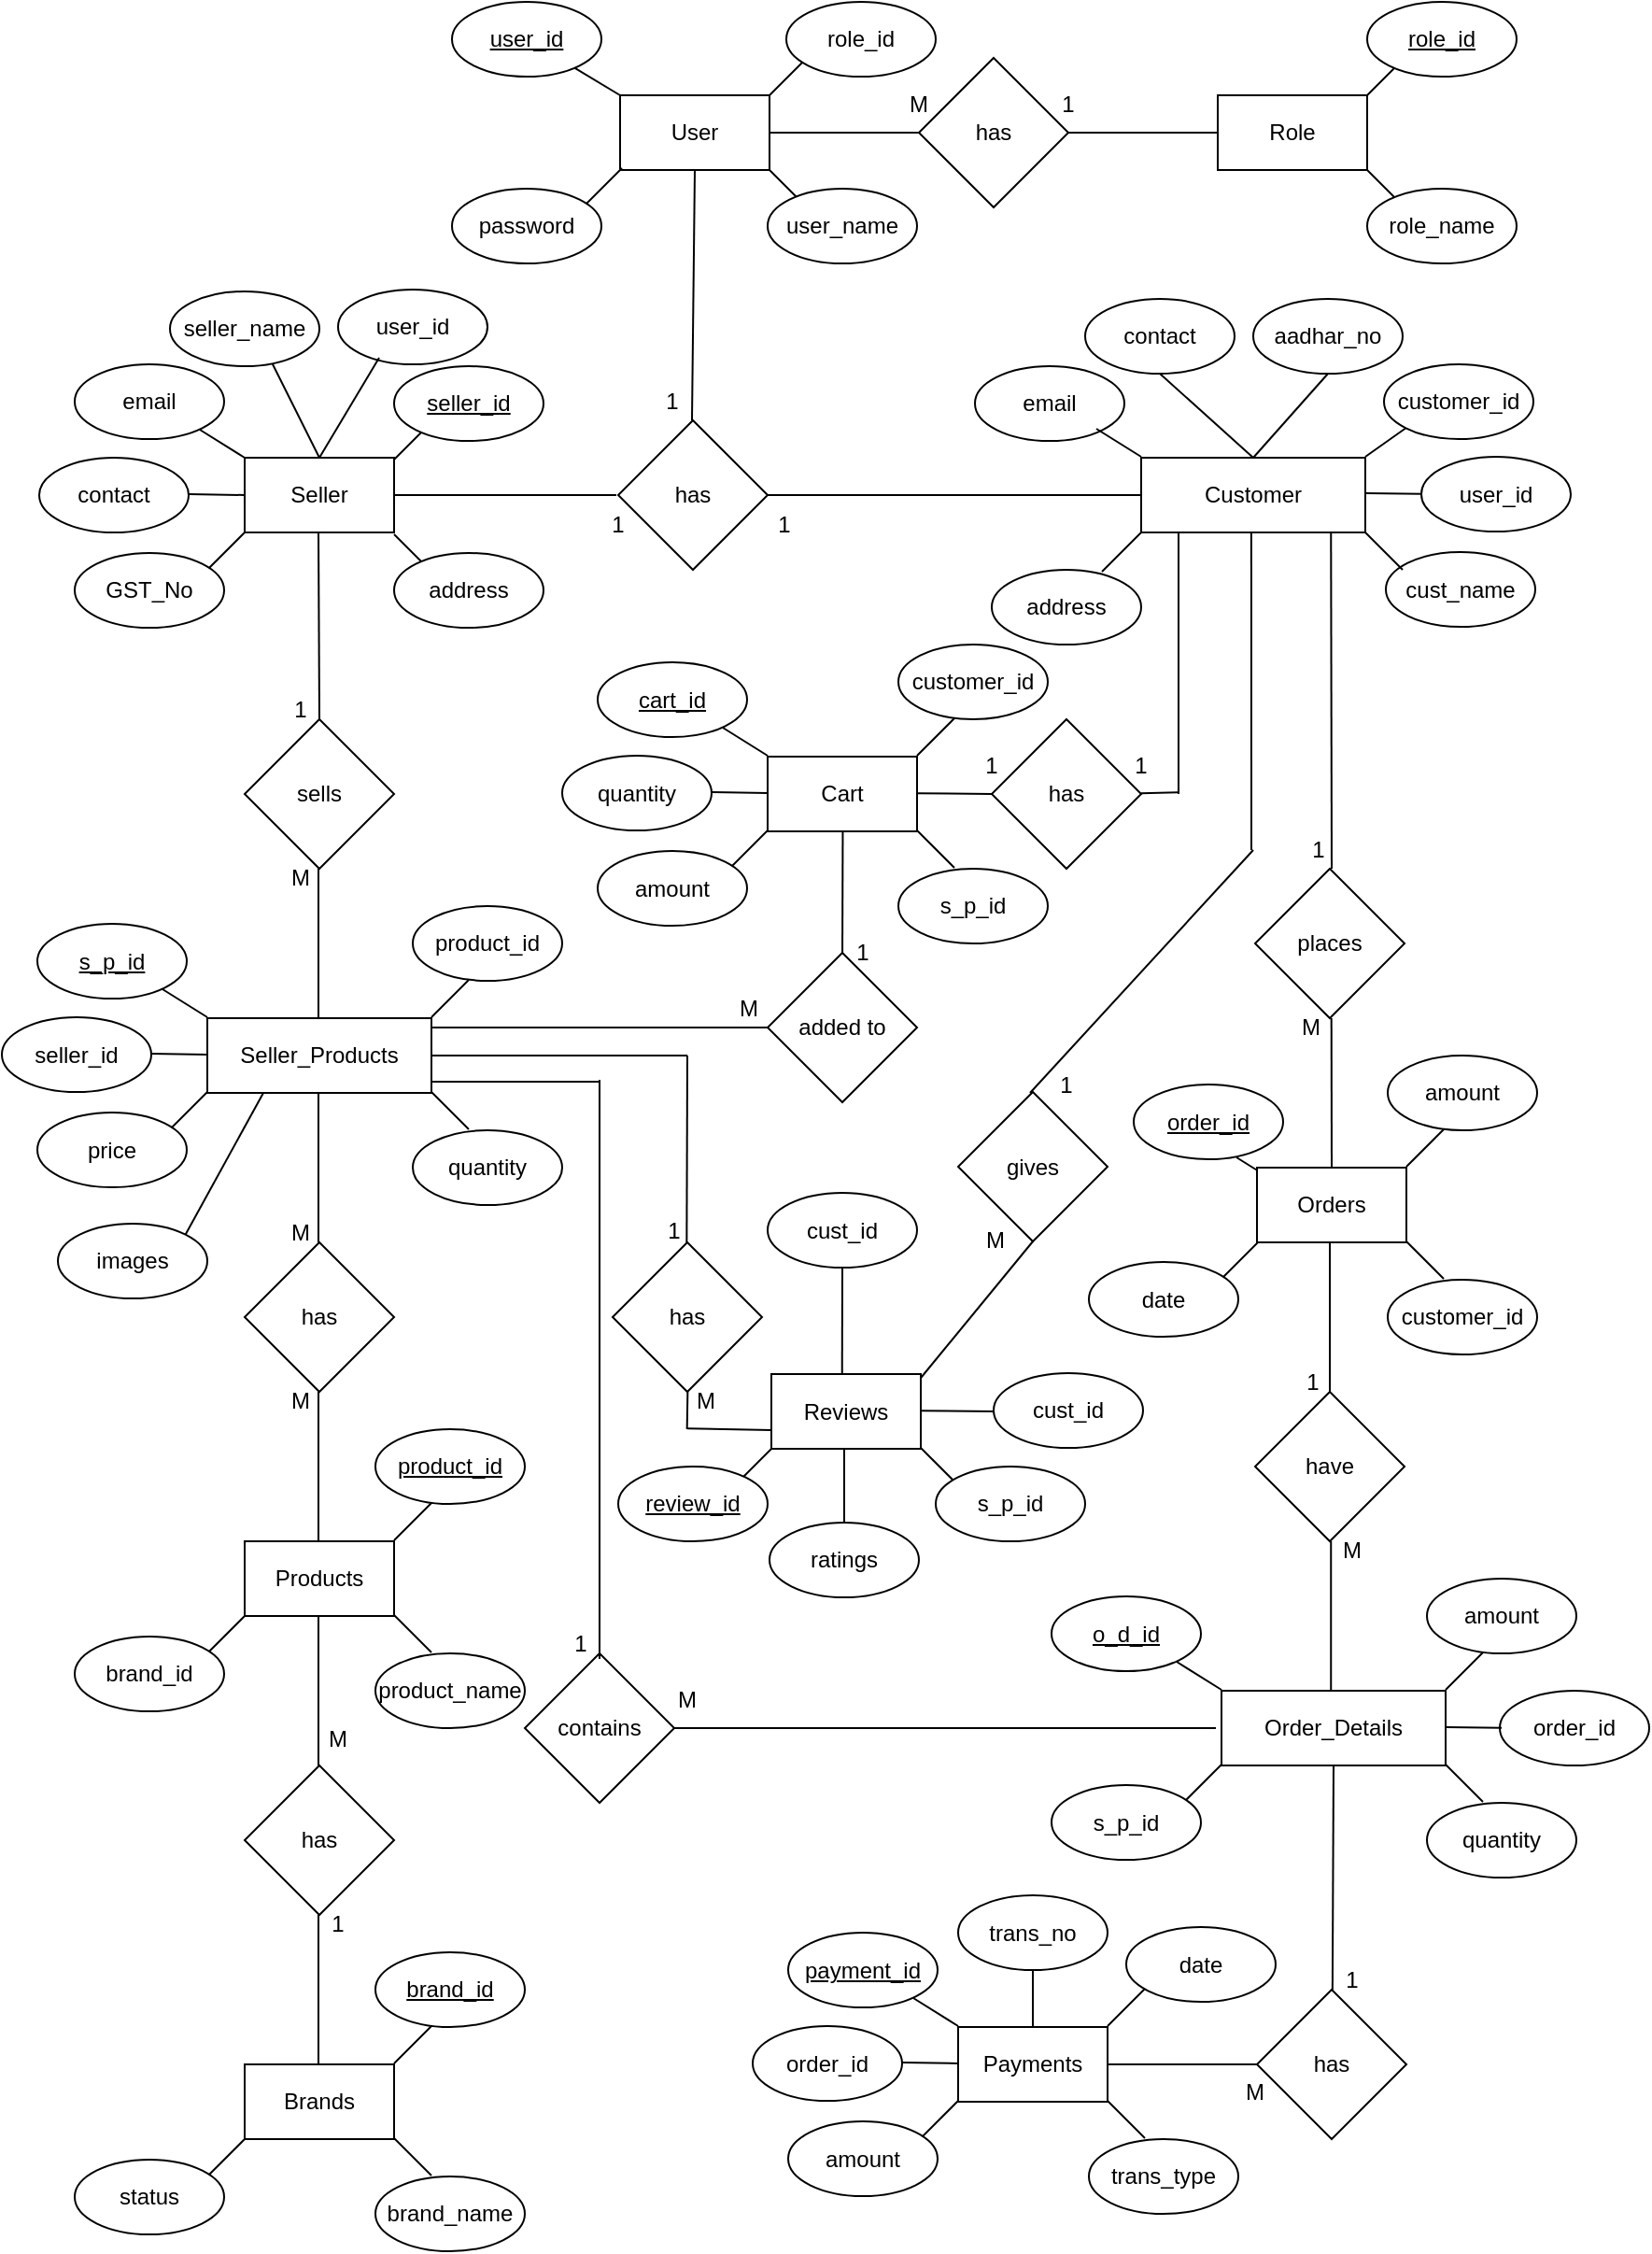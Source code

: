 <mxfile version="24.7.6">
  <diagram name="Page-1" id="sitS0PIs-JHC8Jph2uaw">
    <mxGraphModel dx="1290" dy="562" grid="1" gridSize="10" guides="1" tooltips="1" connect="1" arrows="1" fold="1" page="1" pageScale="1" pageWidth="850" pageHeight="1100" math="0" shadow="0">
      <root>
        <mxCell id="0" />
        <mxCell id="1" parent="0" />
        <mxCell id="MIT_9DGZ9qf9LDH5lUFD-1" value="User" style="rounded=0;whiteSpace=wrap;html=1;" parent="1" vertex="1">
          <mxGeometry x="361" y="226" width="80" height="40" as="geometry" />
        </mxCell>
        <mxCell id="MIT_9DGZ9qf9LDH5lUFD-2" value="" style="endArrow=none;html=1;rounded=0;" parent="1" edge="1">
          <mxGeometry width="50" height="50" relative="1" as="geometry">
            <mxPoint x="441" y="246" as="sourcePoint" />
            <mxPoint x="521" y="246" as="targetPoint" />
          </mxGeometry>
        </mxCell>
        <mxCell id="MIT_9DGZ9qf9LDH5lUFD-3" value="has" style="rhombus;whiteSpace=wrap;html=1;" parent="1" vertex="1">
          <mxGeometry x="521" y="206" width="80" height="80" as="geometry" />
        </mxCell>
        <mxCell id="MIT_9DGZ9qf9LDH5lUFD-4" value="Role" style="rounded=0;whiteSpace=wrap;html=1;" parent="1" vertex="1">
          <mxGeometry x="681" y="226" width="80" height="40" as="geometry" />
        </mxCell>
        <mxCell id="MIT_9DGZ9qf9LDH5lUFD-8" value="" style="endArrow=none;html=1;rounded=0;entryX=0;entryY=0.5;entryDx=0;entryDy=0;" parent="1" target="MIT_9DGZ9qf9LDH5lUFD-4" edge="1">
          <mxGeometry width="50" height="50" relative="1" as="geometry">
            <mxPoint x="601" y="246" as="sourcePoint" />
            <mxPoint x="651" y="196" as="targetPoint" />
          </mxGeometry>
        </mxCell>
        <mxCell id="MIT_9DGZ9qf9LDH5lUFD-10" value="has" style="rhombus;whiteSpace=wrap;html=1;" parent="1" vertex="1">
          <mxGeometry x="360" y="400" width="80" height="80" as="geometry" />
        </mxCell>
        <mxCell id="MIT_9DGZ9qf9LDH5lUFD-12" value="" style="endArrow=none;html=1;rounded=0;entryX=0.5;entryY=1;entryDx=0;entryDy=0;" parent="1" edge="1">
          <mxGeometry width="50" height="50" relative="1" as="geometry">
            <mxPoint x="640" y="440" as="sourcePoint" />
            <mxPoint x="440" y="440" as="targetPoint" />
          </mxGeometry>
        </mxCell>
        <mxCell id="MIT_9DGZ9qf9LDH5lUFD-13" value="" style="endArrow=none;html=1;rounded=0;entryX=0.5;entryY=1;entryDx=0;entryDy=0;" parent="1" edge="1">
          <mxGeometry width="50" height="50" relative="1" as="geometry">
            <mxPoint x="240" y="440" as="sourcePoint" />
            <mxPoint x="359" y="440" as="targetPoint" />
          </mxGeometry>
        </mxCell>
        <mxCell id="MIT_9DGZ9qf9LDH5lUFD-15" value="Customer" style="rounded=0;whiteSpace=wrap;html=1;" parent="1" vertex="1">
          <mxGeometry x="640" y="420" width="120" height="40" as="geometry" />
        </mxCell>
        <mxCell id="MIT_9DGZ9qf9LDH5lUFD-16" value="sells" style="rhombus;whiteSpace=wrap;html=1;" parent="1" vertex="1">
          <mxGeometry x="160" y="560" width="80" height="80" as="geometry" />
        </mxCell>
        <mxCell id="MIT_9DGZ9qf9LDH5lUFD-17" value="Seller" style="rounded=0;whiteSpace=wrap;html=1;" parent="1" vertex="1">
          <mxGeometry x="160" y="420" width="80" height="40" as="geometry" />
        </mxCell>
        <mxCell id="MIT_9DGZ9qf9LDH5lUFD-18" value="Products" style="rounded=0;whiteSpace=wrap;html=1;" parent="1" vertex="1">
          <mxGeometry x="160" y="1000" width="80" height="40" as="geometry" />
        </mxCell>
        <mxCell id="MIT_9DGZ9qf9LDH5lUFD-19" value="has" style="rhombus;whiteSpace=wrap;html=1;" parent="1" vertex="1">
          <mxGeometry x="160" y="840" width="80" height="80" as="geometry" />
        </mxCell>
        <mxCell id="MIT_9DGZ9qf9LDH5lUFD-20" value="Brands" style="rounded=0;whiteSpace=wrap;html=1;" parent="1" vertex="1">
          <mxGeometry x="160" y="1280" width="80" height="40" as="geometry" />
        </mxCell>
        <mxCell id="MIT_9DGZ9qf9LDH5lUFD-21" value="has" style="rhombus;whiteSpace=wrap;html=1;" parent="1" vertex="1">
          <mxGeometry x="160" y="1120" width="80" height="80" as="geometry" />
        </mxCell>
        <mxCell id="MIT_9DGZ9qf9LDH5lUFD-22" value="" style="endArrow=none;html=1;rounded=0;entryX=0.5;entryY=1;entryDx=0;entryDy=0;exitX=0.5;exitY=0;exitDx=0;exitDy=0;" parent="1" source="MIT_9DGZ9qf9LDH5lUFD-16" edge="1">
          <mxGeometry width="50" height="50" relative="1" as="geometry">
            <mxPoint x="199.5" y="540" as="sourcePoint" />
            <mxPoint x="199.5" y="460" as="targetPoint" />
          </mxGeometry>
        </mxCell>
        <mxCell id="MIT_9DGZ9qf9LDH5lUFD-23" value="" style="endArrow=none;html=1;rounded=0;entryX=0.5;entryY=1;entryDx=0;entryDy=0;" parent="1" edge="1">
          <mxGeometry width="50" height="50" relative="1" as="geometry">
            <mxPoint x="199.5" y="720" as="sourcePoint" />
            <mxPoint x="199.5" y="640" as="targetPoint" />
          </mxGeometry>
        </mxCell>
        <mxCell id="MIT_9DGZ9qf9LDH5lUFD-24" value="" style="endArrow=none;html=1;rounded=0;entryX=0.5;entryY=1;entryDx=0;entryDy=0;" parent="1" edge="1">
          <mxGeometry width="50" height="50" relative="1" as="geometry">
            <mxPoint x="199.5" y="840" as="sourcePoint" />
            <mxPoint x="199.5" y="760" as="targetPoint" />
          </mxGeometry>
        </mxCell>
        <mxCell id="MIT_9DGZ9qf9LDH5lUFD-25" value="" style="endArrow=none;html=1;rounded=0;entryX=0.5;entryY=1;entryDx=0;entryDy=0;" parent="1" edge="1">
          <mxGeometry width="50" height="50" relative="1" as="geometry">
            <mxPoint x="199.5" y="1000" as="sourcePoint" />
            <mxPoint x="199.5" y="920" as="targetPoint" />
          </mxGeometry>
        </mxCell>
        <mxCell id="MIT_9DGZ9qf9LDH5lUFD-26" value="" style="endArrow=none;html=1;rounded=0;entryX=0.5;entryY=1;entryDx=0;entryDy=0;" parent="1" edge="1">
          <mxGeometry width="50" height="50" relative="1" as="geometry">
            <mxPoint x="199.5" y="1120" as="sourcePoint" />
            <mxPoint x="199.5" y="1040" as="targetPoint" />
          </mxGeometry>
        </mxCell>
        <mxCell id="MIT_9DGZ9qf9LDH5lUFD-27" value="" style="endArrow=none;html=1;rounded=0;entryX=0.5;entryY=1;entryDx=0;entryDy=0;" parent="1" edge="1">
          <mxGeometry width="50" height="50" relative="1" as="geometry">
            <mxPoint x="199.5" y="1280" as="sourcePoint" />
            <mxPoint x="199.5" y="1200" as="targetPoint" />
          </mxGeometry>
        </mxCell>
        <mxCell id="MIT_9DGZ9qf9LDH5lUFD-28" value="Cart" style="rounded=0;whiteSpace=wrap;html=1;" parent="1" vertex="1">
          <mxGeometry x="440" y="580" width="80" height="40" as="geometry" />
        </mxCell>
        <mxCell id="MIT_9DGZ9qf9LDH5lUFD-30" value="has" style="rhombus;whiteSpace=wrap;html=1;" parent="1" vertex="1">
          <mxGeometry x="560" y="560" width="80" height="80" as="geometry" />
        </mxCell>
        <mxCell id="MIT_9DGZ9qf9LDH5lUFD-31" value="places" style="rhombus;whiteSpace=wrap;html=1;" parent="1" vertex="1">
          <mxGeometry x="701" y="640" width="80" height="80" as="geometry" />
        </mxCell>
        <mxCell id="MIT_9DGZ9qf9LDH5lUFD-33" value="" style="endArrow=none;html=1;rounded=0;entryX=0.5;entryY=1;entryDx=0;entryDy=0;exitX=0.5;exitY=0;exitDx=0;exitDy=0;" parent="1" edge="1">
          <mxGeometry width="50" height="50" relative="1" as="geometry">
            <mxPoint x="480" y="690" as="sourcePoint" />
            <mxPoint x="480.23" y="620" as="targetPoint" />
          </mxGeometry>
        </mxCell>
        <mxCell id="MIT_9DGZ9qf9LDH5lUFD-34" value="" style="endArrow=none;html=1;rounded=0;entryX=0.5;entryY=1;entryDx=0;entryDy=0;exitX=0.5;exitY=0;exitDx=0;exitDy=0;" parent="1" edge="1">
          <mxGeometry width="50" height="50" relative="1" as="geometry">
            <mxPoint x="742" y="640.0" as="sourcePoint" />
            <mxPoint x="741.62" y="460" as="targetPoint" />
          </mxGeometry>
        </mxCell>
        <mxCell id="MIT_9DGZ9qf9LDH5lUFD-35" value="" style="endArrow=none;html=1;rounded=0;entryX=0.829;entryY=0.986;entryDx=0;entryDy=0;entryPerimeter=0;" parent="1" target="QvnBUkxOpUvJaJenbT8M-123" edge="1">
          <mxGeometry width="50" height="50" relative="1" as="geometry">
            <mxPoint x="640" y="599.62" as="sourcePoint" />
            <mxPoint x="680" y="600" as="targetPoint" />
          </mxGeometry>
        </mxCell>
        <mxCell id="MIT_9DGZ9qf9LDH5lUFD-36" value="" style="endArrow=none;html=1;rounded=0;" parent="1" edge="1">
          <mxGeometry width="50" height="50" relative="1" as="geometry">
            <mxPoint x="520" y="599.62" as="sourcePoint" />
            <mxPoint x="560" y="600" as="targetPoint" />
          </mxGeometry>
        </mxCell>
        <mxCell id="MIT_9DGZ9qf9LDH5lUFD-37" value="" style="endArrow=none;html=1;rounded=0;entryX=0.5;entryY=1;entryDx=0;entryDy=0;" parent="1" edge="1">
          <mxGeometry width="50" height="50" relative="1" as="geometry">
            <mxPoint x="742" y="800" as="sourcePoint" />
            <mxPoint x="741.85" y="720" as="targetPoint" />
          </mxGeometry>
        </mxCell>
        <mxCell id="MIT_9DGZ9qf9LDH5lUFD-38" value="" style="endArrow=none;html=1;rounded=0;" parent="1" edge="1">
          <mxGeometry width="50" height="50" relative="1" as="geometry">
            <mxPoint x="741" y="920" as="sourcePoint" />
            <mxPoint x="741" y="840" as="targetPoint" />
          </mxGeometry>
        </mxCell>
        <mxCell id="MIT_9DGZ9qf9LDH5lUFD-39" value="Order_Details" style="rounded=0;whiteSpace=wrap;html=1;" parent="1" vertex="1">
          <mxGeometry x="683" y="1080" width="120" height="40" as="geometry" />
        </mxCell>
        <mxCell id="MIT_9DGZ9qf9LDH5lUFD-40" value="" style="endArrow=none;html=1;rounded=0;" parent="1" edge="1">
          <mxGeometry width="50" height="50" relative="1" as="geometry">
            <mxPoint x="741.62" y="1080" as="sourcePoint" />
            <mxPoint x="741.62" y="1000" as="targetPoint" />
          </mxGeometry>
        </mxCell>
        <mxCell id="MIT_9DGZ9qf9LDH5lUFD-41" value="have" style="rhombus;whiteSpace=wrap;html=1;" parent="1" vertex="1">
          <mxGeometry x="701" y="920" width="80" height="80" as="geometry" />
        </mxCell>
        <mxCell id="MIT_9DGZ9qf9LDH5lUFD-42" value="" style="endArrow=none;html=1;rounded=0;entryX=0.5;entryY=1;entryDx=0;entryDy=0;exitX=0;exitY=0.5;exitDx=0;exitDy=0;" parent="1" edge="1">
          <mxGeometry width="50" height="50" relative="1" as="geometry">
            <mxPoint x="440" y="725" as="sourcePoint" />
            <mxPoint x="260" y="725" as="targetPoint" />
          </mxGeometry>
        </mxCell>
        <mxCell id="MIT_9DGZ9qf9LDH5lUFD-43" value="added to" style="rhombus;whiteSpace=wrap;html=1;" parent="1" vertex="1">
          <mxGeometry x="440" y="685" width="80" height="80" as="geometry" />
        </mxCell>
        <mxCell id="MIT_9DGZ9qf9LDH5lUFD-44" value="" style="endArrow=none;html=1;rounded=0;entryX=0.5;entryY=1;entryDx=0;entryDy=0;" parent="1" edge="1">
          <mxGeometry width="50" height="50" relative="1" as="geometry">
            <mxPoint x="660" y="600" as="sourcePoint" />
            <mxPoint x="660" y="460" as="targetPoint" />
          </mxGeometry>
        </mxCell>
        <mxCell id="MIT_9DGZ9qf9LDH5lUFD-45" value="" style="endArrow=none;html=1;rounded=0;entryX=0.5;entryY=1;entryDx=0;entryDy=0;" parent="1" edge="1">
          <mxGeometry width="50" height="50" relative="1" as="geometry">
            <mxPoint x="350" y="754" as="sourcePoint" />
            <mxPoint x="260" y="754" as="targetPoint" />
          </mxGeometry>
        </mxCell>
        <mxCell id="MIT_9DGZ9qf9LDH5lUFD-46" value="contains" style="rhombus;whiteSpace=wrap;html=1;" parent="1" vertex="1">
          <mxGeometry x="310" y="1060" width="80" height="80" as="geometry" />
        </mxCell>
        <mxCell id="MIT_9DGZ9qf9LDH5lUFD-47" value="" style="endArrow=none;html=1;rounded=0;entryX=1;entryY=0.5;entryDx=0;entryDy=0;" parent="1" target="MIT_9DGZ9qf9LDH5lUFD-46" edge="1">
          <mxGeometry width="50" height="50" relative="1" as="geometry">
            <mxPoint x="680" y="1100" as="sourcePoint" />
            <mxPoint x="520" y="1099" as="targetPoint" />
          </mxGeometry>
        </mxCell>
        <mxCell id="MIT_9DGZ9qf9LDH5lUFD-48" value="" style="endArrow=none;html=1;rounded=0;exitX=0.5;exitY=0;exitDx=0;exitDy=0;" parent="1" edge="1">
          <mxGeometry width="50" height="50" relative="1" as="geometry">
            <mxPoint x="350" y="1063" as="sourcePoint" />
            <mxPoint x="350" y="753" as="targetPoint" />
          </mxGeometry>
        </mxCell>
        <mxCell id="MIT_9DGZ9qf9LDH5lUFD-52" value="has" style="rhombus;whiteSpace=wrap;html=1;" parent="1" vertex="1">
          <mxGeometry x="702" y="1240" width="80" height="80" as="geometry" />
        </mxCell>
        <mxCell id="MIT_9DGZ9qf9LDH5lUFD-53" value="Payments" style="rounded=0;whiteSpace=wrap;html=1;" parent="1" vertex="1">
          <mxGeometry x="542" y="1260" width="80" height="40" as="geometry" />
        </mxCell>
        <mxCell id="MIT_9DGZ9qf9LDH5lUFD-54" value="" style="endArrow=none;html=1;rounded=0;exitX=1;exitY=0.5;exitDx=0;exitDy=0;" parent="1" source="MIT_9DGZ9qf9LDH5lUFD-53" edge="1">
          <mxGeometry width="50" height="50" relative="1" as="geometry">
            <mxPoint x="662" y="1279.64" as="sourcePoint" />
            <mxPoint x="702" y="1280.02" as="targetPoint" />
          </mxGeometry>
        </mxCell>
        <mxCell id="MIT_9DGZ9qf9LDH5lUFD-56" value="" style="endArrow=none;html=1;rounded=0;" parent="1" edge="1">
          <mxGeometry width="50" height="50" relative="1" as="geometry">
            <mxPoint x="761" y="226" as="sourcePoint" />
            <mxPoint x="781" y="206" as="targetPoint" />
          </mxGeometry>
        </mxCell>
        <mxCell id="MIT_9DGZ9qf9LDH5lUFD-58" value="" style="endArrow=none;html=1;rounded=0;" parent="1" edge="1">
          <mxGeometry width="50" height="50" relative="1" as="geometry">
            <mxPoint x="341" y="286" as="sourcePoint" />
            <mxPoint x="362" y="265" as="targetPoint" />
          </mxGeometry>
        </mxCell>
        <mxCell id="MIT_9DGZ9qf9LDH5lUFD-59" value="" style="endArrow=none;html=1;rounded=0;" parent="1" source="QvnBUkxOpUvJaJenbT8M-1" edge="1">
          <mxGeometry width="50" height="50" relative="1" as="geometry">
            <mxPoint x="361" y="226" as="sourcePoint" />
            <mxPoint x="341" y="206" as="targetPoint" />
          </mxGeometry>
        </mxCell>
        <mxCell id="MIT_9DGZ9qf9LDH5lUFD-60" value="" style="endArrow=none;html=1;rounded=0;" parent="1" edge="1">
          <mxGeometry width="50" height="50" relative="1" as="geometry">
            <mxPoint x="240" y="421" as="sourcePoint" />
            <mxPoint x="260" y="401" as="targetPoint" />
          </mxGeometry>
        </mxCell>
        <mxCell id="MIT_9DGZ9qf9LDH5lUFD-61" value="" style="endArrow=none;html=1;rounded=0;" parent="1" edge="1">
          <mxGeometry width="50" height="50" relative="1" as="geometry">
            <mxPoint x="781" y="286" as="sourcePoint" />
            <mxPoint x="761" y="266" as="targetPoint" />
          </mxGeometry>
        </mxCell>
        <mxCell id="MIT_9DGZ9qf9LDH5lUFD-62" value="M" style="text;html=1;align=center;verticalAlign=middle;whiteSpace=wrap;rounded=0;" parent="1" vertex="1">
          <mxGeometry x="491" y="216" width="60" height="30" as="geometry" />
        </mxCell>
        <mxCell id="MIT_9DGZ9qf9LDH5lUFD-63" value="1" style="text;html=1;align=center;verticalAlign=middle;whiteSpace=wrap;rounded=0;" parent="1" vertex="1">
          <mxGeometry x="571" y="216" width="60" height="30" as="geometry" />
        </mxCell>
        <mxCell id="QvnBUkxOpUvJaJenbT8M-2" value="" style="endArrow=none;html=1;rounded=0;" parent="1" target="QvnBUkxOpUvJaJenbT8M-1" edge="1">
          <mxGeometry width="50" height="50" relative="1" as="geometry">
            <mxPoint x="361" y="226" as="sourcePoint" />
            <mxPoint x="341" y="206" as="targetPoint" />
          </mxGeometry>
        </mxCell>
        <mxCell id="QvnBUkxOpUvJaJenbT8M-1" value="&lt;u&gt;user_id&lt;/u&gt;" style="ellipse;whiteSpace=wrap;html=1;" parent="1" vertex="1">
          <mxGeometry x="271" y="176" width="80" height="40" as="geometry" />
        </mxCell>
        <mxCell id="QvnBUkxOpUvJaJenbT8M-3" value="&lt;u&gt;seller_id&lt;/u&gt;" style="ellipse;whiteSpace=wrap;html=1;" parent="1" vertex="1">
          <mxGeometry x="240" y="371" width="80" height="40" as="geometry" />
        </mxCell>
        <mxCell id="QvnBUkxOpUvJaJenbT8M-4" value="password" style="ellipse;whiteSpace=wrap;html=1;" parent="1" vertex="1">
          <mxGeometry x="271" y="276" width="80" height="40" as="geometry" />
        </mxCell>
        <mxCell id="QvnBUkxOpUvJaJenbT8M-5" value="&lt;u&gt;role_id&lt;/u&gt;" style="ellipse;whiteSpace=wrap;html=1;" parent="1" vertex="1">
          <mxGeometry x="761" y="176" width="80" height="40" as="geometry" />
        </mxCell>
        <mxCell id="QvnBUkxOpUvJaJenbT8M-6" value="role_name" style="ellipse;whiteSpace=wrap;html=1;" parent="1" vertex="1">
          <mxGeometry x="761" y="276" width="80" height="40" as="geometry" />
        </mxCell>
        <mxCell id="QvnBUkxOpUvJaJenbT8M-7" value="" style="endArrow=none;html=1;rounded=0;" parent="1" edge="1">
          <mxGeometry width="50" height="50" relative="1" as="geometry">
            <mxPoint x="260" y="481" as="sourcePoint" />
            <mxPoint x="240" y="461" as="targetPoint" />
          </mxGeometry>
        </mxCell>
        <mxCell id="QvnBUkxOpUvJaJenbT8M-9" value="address" style="ellipse;whiteSpace=wrap;html=1;" parent="1" vertex="1">
          <mxGeometry x="240" y="471" width="80" height="40" as="geometry" />
        </mxCell>
        <mxCell id="QvnBUkxOpUvJaJenbT8M-11" value="" style="endArrow=none;html=1;rounded=0;" parent="1" edge="1">
          <mxGeometry width="50" height="50" relative="1" as="geometry">
            <mxPoint x="139" y="481" as="sourcePoint" />
            <mxPoint x="160" y="460" as="targetPoint" />
          </mxGeometry>
        </mxCell>
        <mxCell id="QvnBUkxOpUvJaJenbT8M-12" value="GST_No" style="ellipse;whiteSpace=wrap;html=1;" parent="1" vertex="1">
          <mxGeometry x="69" y="471" width="80" height="40" as="geometry" />
        </mxCell>
        <mxCell id="QvnBUkxOpUvJaJenbT8M-13" value="contact" style="ellipse;whiteSpace=wrap;html=1;" parent="1" vertex="1">
          <mxGeometry x="50" y="420" width="80" height="40" as="geometry" />
        </mxCell>
        <mxCell id="QvnBUkxOpUvJaJenbT8M-14" value="email" style="ellipse;whiteSpace=wrap;html=1;" parent="1" vertex="1">
          <mxGeometry x="69" y="370" width="80" height="40" as="geometry" />
        </mxCell>
        <mxCell id="QvnBUkxOpUvJaJenbT8M-15" value="" style="endArrow=none;html=1;rounded=0;" parent="1" edge="1">
          <mxGeometry width="50" height="50" relative="1" as="geometry">
            <mxPoint x="160" y="420" as="sourcePoint" />
            <mxPoint x="136" y="405" as="targetPoint" />
          </mxGeometry>
        </mxCell>
        <mxCell id="QvnBUkxOpUvJaJenbT8M-16" value="" style="endArrow=none;html=1;rounded=0;entryX=0.5;entryY=1;entryDx=0;entryDy=0;" parent="1" target="MIT_9DGZ9qf9LDH5lUFD-1" edge="1">
          <mxGeometry width="50" height="50" relative="1" as="geometry">
            <mxPoint x="399.5" y="400" as="sourcePoint" />
            <mxPoint x="399.5" y="260" as="targetPoint" />
          </mxGeometry>
        </mxCell>
        <mxCell id="QvnBUkxOpUvJaJenbT8M-18" value="" style="endArrow=none;html=1;rounded=0;entryX=0.625;entryY=0.725;entryDx=0;entryDy=0;entryPerimeter=0;" parent="1" target="QvnBUkxOpUvJaJenbT8M-19" edge="1">
          <mxGeometry width="50" height="50" relative="1" as="geometry">
            <mxPoint x="200" y="420" as="sourcePoint" />
            <mxPoint x="200" y="390" as="targetPoint" />
          </mxGeometry>
        </mxCell>
        <mxCell id="QvnBUkxOpUvJaJenbT8M-19" value="seller_name" style="ellipse;whiteSpace=wrap;html=1;" parent="1" vertex="1">
          <mxGeometry x="120" y="331" width="80" height="40" as="geometry" />
        </mxCell>
        <mxCell id="QvnBUkxOpUvJaJenbT8M-20" value="" style="endArrow=none;html=1;rounded=0;" parent="1" edge="1">
          <mxGeometry width="50" height="50" relative="1" as="geometry">
            <mxPoint x="130" y="439.52" as="sourcePoint" />
            <mxPoint x="160" y="440" as="targetPoint" />
          </mxGeometry>
        </mxCell>
        <mxCell id="QvnBUkxOpUvJaJenbT8M-22" value="" style="endArrow=none;html=1;rounded=0;" parent="1" edge="1">
          <mxGeometry width="50" height="50" relative="1" as="geometry">
            <mxPoint x="441" y="226" as="sourcePoint" />
            <mxPoint x="461" y="206" as="targetPoint" />
          </mxGeometry>
        </mxCell>
        <mxCell id="QvnBUkxOpUvJaJenbT8M-23" value="role_id" style="ellipse;whiteSpace=wrap;html=1;" parent="1" vertex="1">
          <mxGeometry x="450" y="176" width="80" height="40" as="geometry" />
        </mxCell>
        <mxCell id="QvnBUkxOpUvJaJenbT8M-24" value="" style="endArrow=none;html=1;rounded=0;" parent="1" edge="1">
          <mxGeometry width="50" height="50" relative="1" as="geometry">
            <mxPoint x="461" y="286" as="sourcePoint" />
            <mxPoint x="441" y="266" as="targetPoint" />
          </mxGeometry>
        </mxCell>
        <mxCell id="QvnBUkxOpUvJaJenbT8M-25" value="user_name" style="ellipse;whiteSpace=wrap;html=1;" parent="1" vertex="1">
          <mxGeometry x="440" y="276" width="80" height="40" as="geometry" />
        </mxCell>
        <mxCell id="QvnBUkxOpUvJaJenbT8M-26" value="user_id" style="ellipse;whiteSpace=wrap;html=1;" parent="1" vertex="1">
          <mxGeometry x="210" y="330" width="80" height="40" as="geometry" />
        </mxCell>
        <mxCell id="QvnBUkxOpUvJaJenbT8M-27" value="" style="endArrow=none;html=1;rounded=0;entryX=0.275;entryY=0.912;entryDx=0;entryDy=0;exitX=0.5;exitY=0;exitDx=0;exitDy=0;entryPerimeter=0;" parent="1" source="MIT_9DGZ9qf9LDH5lUFD-17" target="QvnBUkxOpUvJaJenbT8M-26" edge="1">
          <mxGeometry width="50" height="50" relative="1" as="geometry">
            <mxPoint x="220" y="410" as="sourcePoint" />
            <mxPoint x="180" y="361" as="targetPoint" />
          </mxGeometry>
        </mxCell>
        <mxCell id="QvnBUkxOpUvJaJenbT8M-29" value="" style="endArrow=none;html=1;rounded=0;" parent="1" edge="1">
          <mxGeometry width="50" height="50" relative="1" as="geometry">
            <mxPoint x="119" y="780.5" as="sourcePoint" />
            <mxPoint x="140" y="759.5" as="targetPoint" />
          </mxGeometry>
        </mxCell>
        <mxCell id="QvnBUkxOpUvJaJenbT8M-30" value="price" style="ellipse;whiteSpace=wrap;html=1;" parent="1" vertex="1">
          <mxGeometry x="49" y="770.5" width="80" height="40" as="geometry" />
        </mxCell>
        <mxCell id="QvnBUkxOpUvJaJenbT8M-31" value="seller_id" style="ellipse;whiteSpace=wrap;html=1;" parent="1" vertex="1">
          <mxGeometry x="30" y="719.5" width="80" height="40" as="geometry" />
        </mxCell>
        <mxCell id="QvnBUkxOpUvJaJenbT8M-32" value="&lt;u&gt;s_p_id&lt;/u&gt;" style="ellipse;whiteSpace=wrap;html=1;" parent="1" vertex="1">
          <mxGeometry x="49" y="669.5" width="80" height="40" as="geometry" />
        </mxCell>
        <mxCell id="QvnBUkxOpUvJaJenbT8M-33" value="" style="endArrow=none;html=1;rounded=0;" parent="1" edge="1">
          <mxGeometry width="50" height="50" relative="1" as="geometry">
            <mxPoint x="140" y="719.5" as="sourcePoint" />
            <mxPoint x="116" y="704.5" as="targetPoint" />
          </mxGeometry>
        </mxCell>
        <mxCell id="QvnBUkxOpUvJaJenbT8M-34" value="" style="endArrow=none;html=1;rounded=0;" parent="1" edge="1">
          <mxGeometry width="50" height="50" relative="1" as="geometry">
            <mxPoint x="110" y="739.02" as="sourcePoint" />
            <mxPoint x="140" y="739.5" as="targetPoint" />
          </mxGeometry>
        </mxCell>
        <mxCell id="QvnBUkxOpUvJaJenbT8M-35" value="quantity" style="ellipse;whiteSpace=wrap;html=1;" parent="1" vertex="1">
          <mxGeometry x="250" y="780" width="80" height="40" as="geometry" />
        </mxCell>
        <mxCell id="QvnBUkxOpUvJaJenbT8M-36" value="product_id" style="ellipse;whiteSpace=wrap;html=1;" parent="1" vertex="1">
          <mxGeometry x="250" y="660" width="80" height="40" as="geometry" />
        </mxCell>
        <mxCell id="QvnBUkxOpUvJaJenbT8M-39" value="" style="endArrow=none;html=1;rounded=0;" parent="1" edge="1">
          <mxGeometry width="50" height="50" relative="1" as="geometry">
            <mxPoint x="280" y="779.5" as="sourcePoint" />
            <mxPoint x="260" y="759.5" as="targetPoint" />
          </mxGeometry>
        </mxCell>
        <mxCell id="QvnBUkxOpUvJaJenbT8M-40" value="" style="endArrow=none;html=1;rounded=0;" parent="1" edge="1">
          <mxGeometry width="50" height="50" relative="1" as="geometry">
            <mxPoint x="260" y="719.5" as="sourcePoint" />
            <mxPoint x="280" y="699.5" as="targetPoint" />
          </mxGeometry>
        </mxCell>
        <mxCell id="QvnBUkxOpUvJaJenbT8M-41" value="product_name" style="ellipse;whiteSpace=wrap;html=1;" parent="1" vertex="1">
          <mxGeometry x="230" y="1060" width="80" height="40" as="geometry" />
        </mxCell>
        <mxCell id="QvnBUkxOpUvJaJenbT8M-42" value="&lt;u&gt;product_id&lt;/u&gt;" style="ellipse;whiteSpace=wrap;html=1;" parent="1" vertex="1">
          <mxGeometry x="230" y="940" width="80" height="40" as="geometry" />
        </mxCell>
        <mxCell id="QvnBUkxOpUvJaJenbT8M-43" value="" style="endArrow=none;html=1;rounded=0;" parent="1" edge="1">
          <mxGeometry width="50" height="50" relative="1" as="geometry">
            <mxPoint x="260" y="1059.5" as="sourcePoint" />
            <mxPoint x="240" y="1039.5" as="targetPoint" />
          </mxGeometry>
        </mxCell>
        <mxCell id="QvnBUkxOpUvJaJenbT8M-44" value="" style="endArrow=none;html=1;rounded=0;" parent="1" edge="1">
          <mxGeometry width="50" height="50" relative="1" as="geometry">
            <mxPoint x="240" y="999.5" as="sourcePoint" />
            <mxPoint x="260" y="979.5" as="targetPoint" />
          </mxGeometry>
        </mxCell>
        <mxCell id="QvnBUkxOpUvJaJenbT8M-46" value="" style="endArrow=none;html=1;rounded=0;" parent="1" edge="1">
          <mxGeometry width="50" height="50" relative="1" as="geometry">
            <mxPoint x="139" y="1061" as="sourcePoint" />
            <mxPoint x="160" y="1040" as="targetPoint" />
          </mxGeometry>
        </mxCell>
        <mxCell id="QvnBUkxOpUvJaJenbT8M-47" value="brand_id" style="ellipse;whiteSpace=wrap;html=1;" parent="1" vertex="1">
          <mxGeometry x="69" y="1051" width="80" height="40" as="geometry" />
        </mxCell>
        <mxCell id="QvnBUkxOpUvJaJenbT8M-48" value="brand_name" style="ellipse;whiteSpace=wrap;html=1;" parent="1" vertex="1">
          <mxGeometry x="230" y="1340" width="80" height="40" as="geometry" />
        </mxCell>
        <mxCell id="QvnBUkxOpUvJaJenbT8M-49" value="&lt;u&gt;brand_id&lt;/u&gt;" style="ellipse;whiteSpace=wrap;html=1;" parent="1" vertex="1">
          <mxGeometry x="230" y="1220" width="80" height="40" as="geometry" />
        </mxCell>
        <mxCell id="QvnBUkxOpUvJaJenbT8M-50" value="" style="endArrow=none;html=1;rounded=0;" parent="1" edge="1">
          <mxGeometry width="50" height="50" relative="1" as="geometry">
            <mxPoint x="260" y="1339.5" as="sourcePoint" />
            <mxPoint x="240" y="1319.5" as="targetPoint" />
          </mxGeometry>
        </mxCell>
        <mxCell id="QvnBUkxOpUvJaJenbT8M-51" value="" style="endArrow=none;html=1;rounded=0;" parent="1" edge="1">
          <mxGeometry width="50" height="50" relative="1" as="geometry">
            <mxPoint x="240" y="1279.5" as="sourcePoint" />
            <mxPoint x="260" y="1259.5" as="targetPoint" />
          </mxGeometry>
        </mxCell>
        <mxCell id="QvnBUkxOpUvJaJenbT8M-59" value="cust_name" style="ellipse;whiteSpace=wrap;html=1;" parent="1" vertex="1">
          <mxGeometry x="771" y="470.5" width="80" height="40" as="geometry" />
        </mxCell>
        <mxCell id="QvnBUkxOpUvJaJenbT8M-60" value="user_id" style="ellipse;whiteSpace=wrap;html=1;" parent="1" vertex="1">
          <mxGeometry x="790" y="419.5" width="80" height="40" as="geometry" />
        </mxCell>
        <mxCell id="QvnBUkxOpUvJaJenbT8M-62" value="address" style="ellipse;whiteSpace=wrap;html=1;" parent="1" vertex="1">
          <mxGeometry x="560" y="480" width="80" height="40" as="geometry" />
        </mxCell>
        <mxCell id="QvnBUkxOpUvJaJenbT8M-61" value="customer_id" style="ellipse;whiteSpace=wrap;html=1;" parent="1" vertex="1">
          <mxGeometry x="770" y="370" width="80" height="40" as="geometry" />
        </mxCell>
        <mxCell id="QvnBUkxOpUvJaJenbT8M-63" value="contact" style="ellipse;whiteSpace=wrap;html=1;" parent="1" vertex="1">
          <mxGeometry x="610" y="335" width="80" height="40" as="geometry" />
        </mxCell>
        <mxCell id="QvnBUkxOpUvJaJenbT8M-64" value="email" style="ellipse;whiteSpace=wrap;html=1;" parent="1" vertex="1">
          <mxGeometry x="551" y="371" width="80" height="40" as="geometry" />
        </mxCell>
        <mxCell id="QvnBUkxOpUvJaJenbT8M-67" value="" style="endArrow=none;html=1;rounded=0;" parent="1" edge="1">
          <mxGeometry width="50" height="50" relative="1" as="geometry">
            <mxPoint x="780" y="480" as="sourcePoint" />
            <mxPoint x="760" y="460" as="targetPoint" />
          </mxGeometry>
        </mxCell>
        <mxCell id="QvnBUkxOpUvJaJenbT8M-68" value="" style="endArrow=none;html=1;rounded=0;entryX=0;entryY=1;entryDx=0;entryDy=0;" parent="1" target="QvnBUkxOpUvJaJenbT8M-61" edge="1">
          <mxGeometry width="50" height="50" relative="1" as="geometry">
            <mxPoint x="760" y="419.5" as="sourcePoint" />
            <mxPoint x="770" y="410" as="targetPoint" />
          </mxGeometry>
        </mxCell>
        <mxCell id="QvnBUkxOpUvJaJenbT8M-69" value="" style="endArrow=none;html=1;rounded=0;" parent="1" edge="1">
          <mxGeometry width="50" height="50" relative="1" as="geometry">
            <mxPoint x="760" y="438.94" as="sourcePoint" />
            <mxPoint x="790" y="439.42" as="targetPoint" />
          </mxGeometry>
        </mxCell>
        <mxCell id="QvnBUkxOpUvJaJenbT8M-70" value="" style="endArrow=none;html=1;rounded=0;" parent="1" edge="1">
          <mxGeometry width="50" height="50" relative="1" as="geometry">
            <mxPoint x="619" y="481" as="sourcePoint" />
            <mxPoint x="640" y="460" as="targetPoint" />
          </mxGeometry>
        </mxCell>
        <mxCell id="QvnBUkxOpUvJaJenbT8M-71" value="" style="endArrow=none;html=1;rounded=0;" parent="1" edge="1">
          <mxGeometry width="50" height="50" relative="1" as="geometry">
            <mxPoint x="640" y="419.5" as="sourcePoint" />
            <mxPoint x="616" y="404.5" as="targetPoint" />
          </mxGeometry>
        </mxCell>
        <mxCell id="QvnBUkxOpUvJaJenbT8M-72" value="" style="endArrow=none;html=1;rounded=0;exitX=0.5;exitY=0;exitDx=0;exitDy=0;entryX=0.5;entryY=1;entryDx=0;entryDy=0;" parent="1" source="MIT_9DGZ9qf9LDH5lUFD-15" target="QvnBUkxOpUvJaJenbT8M-63" edge="1">
          <mxGeometry width="50" height="50" relative="1" as="geometry">
            <mxPoint x="650" y="429.5" as="sourcePoint" />
            <mxPoint x="626" y="414.5" as="targetPoint" />
          </mxGeometry>
        </mxCell>
        <mxCell id="QvnBUkxOpUvJaJenbT8M-74" value="" style="endArrow=none;html=1;rounded=0;" parent="1" edge="1">
          <mxGeometry width="50" height="50" relative="1" as="geometry">
            <mxPoint x="419" y="640.5" as="sourcePoint" />
            <mxPoint x="440" y="619.5" as="targetPoint" />
          </mxGeometry>
        </mxCell>
        <mxCell id="QvnBUkxOpUvJaJenbT8M-75" value="amount" style="ellipse;whiteSpace=wrap;html=1;" parent="1" vertex="1">
          <mxGeometry x="349" y="630.5" width="80" height="40" as="geometry" />
        </mxCell>
        <mxCell id="QvnBUkxOpUvJaJenbT8M-76" value="quantity" style="ellipse;whiteSpace=wrap;html=1;" parent="1" vertex="1">
          <mxGeometry x="330" y="579.5" width="80" height="40" as="geometry" />
        </mxCell>
        <mxCell id="QvnBUkxOpUvJaJenbT8M-77" value="&lt;u&gt;cart_id&lt;/u&gt;" style="ellipse;whiteSpace=wrap;html=1;" parent="1" vertex="1">
          <mxGeometry x="349" y="529.5" width="80" height="40" as="geometry" />
        </mxCell>
        <mxCell id="QvnBUkxOpUvJaJenbT8M-78" value="" style="endArrow=none;html=1;rounded=0;" parent="1" edge="1">
          <mxGeometry width="50" height="50" relative="1" as="geometry">
            <mxPoint x="440" y="579.5" as="sourcePoint" />
            <mxPoint x="416" y="564.5" as="targetPoint" />
          </mxGeometry>
        </mxCell>
        <mxCell id="QvnBUkxOpUvJaJenbT8M-79" value="" style="endArrow=none;html=1;rounded=0;" parent="1" edge="1">
          <mxGeometry width="50" height="50" relative="1" as="geometry">
            <mxPoint x="410" y="599.02" as="sourcePoint" />
            <mxPoint x="440" y="599.5" as="targetPoint" />
          </mxGeometry>
        </mxCell>
        <mxCell id="QvnBUkxOpUvJaJenbT8M-80" value="s_p_id" style="ellipse;whiteSpace=wrap;html=1;" parent="1" vertex="1">
          <mxGeometry x="510" y="640" width="80" height="40" as="geometry" />
        </mxCell>
        <mxCell id="QvnBUkxOpUvJaJenbT8M-81" value="customer_id" style="ellipse;whiteSpace=wrap;html=1;" parent="1" vertex="1">
          <mxGeometry x="510" y="520" width="80" height="40" as="geometry" />
        </mxCell>
        <mxCell id="QvnBUkxOpUvJaJenbT8M-82" value="" style="endArrow=none;html=1;rounded=0;" parent="1" edge="1">
          <mxGeometry width="50" height="50" relative="1" as="geometry">
            <mxPoint x="540" y="639.5" as="sourcePoint" />
            <mxPoint x="520" y="619.5" as="targetPoint" />
          </mxGeometry>
        </mxCell>
        <mxCell id="QvnBUkxOpUvJaJenbT8M-83" value="" style="endArrow=none;html=1;rounded=0;" parent="1" edge="1">
          <mxGeometry width="50" height="50" relative="1" as="geometry">
            <mxPoint x="520" y="579.5" as="sourcePoint" />
            <mxPoint x="540" y="559.5" as="targetPoint" />
          </mxGeometry>
        </mxCell>
        <mxCell id="QvnBUkxOpUvJaJenbT8M-84" value="" style="endArrow=none;html=1;rounded=0;" parent="1" edge="1">
          <mxGeometry width="50" height="50" relative="1" as="geometry">
            <mxPoint x="682" y="860.5" as="sourcePoint" />
            <mxPoint x="703" y="839.5" as="targetPoint" />
          </mxGeometry>
        </mxCell>
        <mxCell id="QvnBUkxOpUvJaJenbT8M-85" value="date" style="ellipse;whiteSpace=wrap;html=1;" parent="1" vertex="1">
          <mxGeometry x="612" y="850.5" width="80" height="40" as="geometry" />
        </mxCell>
        <mxCell id="QvnBUkxOpUvJaJenbT8M-87" value="&lt;u&gt;order_id&lt;/u&gt;" style="ellipse;whiteSpace=wrap;html=1;" parent="1" vertex="1">
          <mxGeometry x="636" y="755.5" width="80" height="40" as="geometry" />
        </mxCell>
        <mxCell id="QvnBUkxOpUvJaJenbT8M-88" value="" style="endArrow=none;html=1;rounded=0;" parent="1" edge="1">
          <mxGeometry width="50" height="50" relative="1" as="geometry">
            <mxPoint x="715" y="809.5" as="sourcePoint" />
            <mxPoint x="691" y="794.5" as="targetPoint" />
          </mxGeometry>
        </mxCell>
        <mxCell id="QvnBUkxOpUvJaJenbT8M-90" value="customer_id" style="ellipse;whiteSpace=wrap;html=1;" parent="1" vertex="1">
          <mxGeometry x="772" y="860" width="80" height="40" as="geometry" />
        </mxCell>
        <mxCell id="QvnBUkxOpUvJaJenbT8M-91" value="amount" style="ellipse;whiteSpace=wrap;html=1;" parent="1" vertex="1">
          <mxGeometry x="772" y="740" width="80" height="40" as="geometry" />
        </mxCell>
        <mxCell id="QvnBUkxOpUvJaJenbT8M-92" value="" style="endArrow=none;html=1;rounded=0;" parent="1" edge="1">
          <mxGeometry width="50" height="50" relative="1" as="geometry">
            <mxPoint x="802" y="859.5" as="sourcePoint" />
            <mxPoint x="782" y="839.5" as="targetPoint" />
          </mxGeometry>
        </mxCell>
        <mxCell id="QvnBUkxOpUvJaJenbT8M-93" value="" style="endArrow=none;html=1;rounded=0;" parent="1" edge="1">
          <mxGeometry width="50" height="50" relative="1" as="geometry">
            <mxPoint x="782" y="799.5" as="sourcePoint" />
            <mxPoint x="802" y="779.5" as="targetPoint" />
          </mxGeometry>
        </mxCell>
        <mxCell id="QvnBUkxOpUvJaJenbT8M-94" value="" style="endArrow=none;html=1;rounded=0;" parent="1" edge="1">
          <mxGeometry width="50" height="50" relative="1" as="geometry">
            <mxPoint x="662" y="1140.5" as="sourcePoint" />
            <mxPoint x="683" y="1119.5" as="targetPoint" />
          </mxGeometry>
        </mxCell>
        <mxCell id="QvnBUkxOpUvJaJenbT8M-95" value="s_p_id" style="ellipse;whiteSpace=wrap;html=1;" parent="1" vertex="1">
          <mxGeometry x="592" y="1130.5" width="80" height="40" as="geometry" />
        </mxCell>
        <mxCell id="QvnBUkxOpUvJaJenbT8M-96" value="order_id" style="ellipse;whiteSpace=wrap;html=1;" parent="1" vertex="1">
          <mxGeometry x="832" y="1080" width="80" height="40" as="geometry" />
        </mxCell>
        <mxCell id="QvnBUkxOpUvJaJenbT8M-97" value="&lt;u&gt;o_d_id&lt;/u&gt;" style="ellipse;whiteSpace=wrap;html=1;" parent="1" vertex="1">
          <mxGeometry x="592" y="1029.5" width="80" height="40" as="geometry" />
        </mxCell>
        <mxCell id="QvnBUkxOpUvJaJenbT8M-98" value="" style="endArrow=none;html=1;rounded=0;" parent="1" edge="1">
          <mxGeometry width="50" height="50" relative="1" as="geometry">
            <mxPoint x="683" y="1079.5" as="sourcePoint" />
            <mxPoint x="659" y="1064.5" as="targetPoint" />
          </mxGeometry>
        </mxCell>
        <mxCell id="QvnBUkxOpUvJaJenbT8M-99" value="" style="endArrow=none;html=1;rounded=0;" parent="1" edge="1">
          <mxGeometry width="50" height="50" relative="1" as="geometry">
            <mxPoint x="803" y="1099.44" as="sourcePoint" />
            <mxPoint x="833" y="1099.92" as="targetPoint" />
          </mxGeometry>
        </mxCell>
        <mxCell id="QvnBUkxOpUvJaJenbT8M-100" value="quantity" style="ellipse;whiteSpace=wrap;html=1;" parent="1" vertex="1">
          <mxGeometry x="793" y="1140" width="80" height="40" as="geometry" />
        </mxCell>
        <mxCell id="QvnBUkxOpUvJaJenbT8M-101" value="amount" style="ellipse;whiteSpace=wrap;html=1;" parent="1" vertex="1">
          <mxGeometry x="793" y="1020" width="80" height="40" as="geometry" />
        </mxCell>
        <mxCell id="QvnBUkxOpUvJaJenbT8M-102" value="" style="endArrow=none;html=1;rounded=0;" parent="1" edge="1">
          <mxGeometry width="50" height="50" relative="1" as="geometry">
            <mxPoint x="823" y="1139.5" as="sourcePoint" />
            <mxPoint x="803" y="1119.5" as="targetPoint" />
          </mxGeometry>
        </mxCell>
        <mxCell id="QvnBUkxOpUvJaJenbT8M-103" value="" style="endArrow=none;html=1;rounded=0;" parent="1" edge="1">
          <mxGeometry width="50" height="50" relative="1" as="geometry">
            <mxPoint x="803" y="1079.5" as="sourcePoint" />
            <mxPoint x="823" y="1059.5" as="targetPoint" />
          </mxGeometry>
        </mxCell>
        <mxCell id="QvnBUkxOpUvJaJenbT8M-104" value="" style="endArrow=none;html=1;rounded=0;" parent="1" edge="1">
          <mxGeometry width="50" height="50" relative="1" as="geometry">
            <mxPoint x="521" y="1320.5" as="sourcePoint" />
            <mxPoint x="542" y="1299.5" as="targetPoint" />
          </mxGeometry>
        </mxCell>
        <mxCell id="QvnBUkxOpUvJaJenbT8M-105" value="amount" style="ellipse;whiteSpace=wrap;html=1;" parent="1" vertex="1">
          <mxGeometry x="451" y="1310.5" width="80" height="40" as="geometry" />
        </mxCell>
        <mxCell id="QvnBUkxOpUvJaJenbT8M-106" value="order_id" style="ellipse;whiteSpace=wrap;html=1;" parent="1" vertex="1">
          <mxGeometry x="432" y="1259.5" width="80" height="40" as="geometry" />
        </mxCell>
        <mxCell id="QvnBUkxOpUvJaJenbT8M-107" value="&lt;u&gt;payment_id&lt;/u&gt;" style="ellipse;whiteSpace=wrap;html=1;" parent="1" vertex="1">
          <mxGeometry x="451" y="1209.5" width="80" height="40" as="geometry" />
        </mxCell>
        <mxCell id="QvnBUkxOpUvJaJenbT8M-108" value="" style="endArrow=none;html=1;rounded=0;" parent="1" edge="1">
          <mxGeometry width="50" height="50" relative="1" as="geometry">
            <mxPoint x="542" y="1259.5" as="sourcePoint" />
            <mxPoint x="518" y="1244.5" as="targetPoint" />
          </mxGeometry>
        </mxCell>
        <mxCell id="QvnBUkxOpUvJaJenbT8M-109" value="" style="endArrow=none;html=1;rounded=0;" parent="1" edge="1">
          <mxGeometry width="50" height="50" relative="1" as="geometry">
            <mxPoint x="512" y="1279.02" as="sourcePoint" />
            <mxPoint x="542" y="1279.5" as="targetPoint" />
          </mxGeometry>
        </mxCell>
        <mxCell id="QvnBUkxOpUvJaJenbT8M-110" value="trans_type" style="ellipse;whiteSpace=wrap;html=1;" parent="1" vertex="1">
          <mxGeometry x="612" y="1320" width="80" height="40" as="geometry" />
        </mxCell>
        <mxCell id="QvnBUkxOpUvJaJenbT8M-111" value="date" style="ellipse;whiteSpace=wrap;html=1;" parent="1" vertex="1">
          <mxGeometry x="632" y="1206.5" width="80" height="40" as="geometry" />
        </mxCell>
        <mxCell id="QvnBUkxOpUvJaJenbT8M-112" value="" style="endArrow=none;html=1;rounded=0;" parent="1" edge="1">
          <mxGeometry width="50" height="50" relative="1" as="geometry">
            <mxPoint x="642" y="1319.5" as="sourcePoint" />
            <mxPoint x="622" y="1299.5" as="targetPoint" />
          </mxGeometry>
        </mxCell>
        <mxCell id="QvnBUkxOpUvJaJenbT8M-113" value="" style="endArrow=none;html=1;rounded=0;" parent="1" edge="1">
          <mxGeometry width="50" height="50" relative="1" as="geometry">
            <mxPoint x="622" y="1259.5" as="sourcePoint" />
            <mxPoint x="642" y="1239.5" as="targetPoint" />
          </mxGeometry>
        </mxCell>
        <mxCell id="QvnBUkxOpUvJaJenbT8M-114" value="trans_no" style="ellipse;whiteSpace=wrap;html=1;" parent="1" vertex="1">
          <mxGeometry x="542" y="1189.5" width="80" height="40" as="geometry" />
        </mxCell>
        <mxCell id="QvnBUkxOpUvJaJenbT8M-115" value="" style="endArrow=none;html=1;rounded=0;exitX=0.5;exitY=0;exitDx=0;exitDy=0;entryX=0.5;entryY=1;entryDx=0;entryDy=0;" parent="1" target="QvnBUkxOpUvJaJenbT8M-114" edge="1">
          <mxGeometry width="50" height="50" relative="1" as="geometry">
            <mxPoint x="582" y="1259.5" as="sourcePoint" />
            <mxPoint x="508" y="1254" as="targetPoint" />
          </mxGeometry>
        </mxCell>
        <mxCell id="QvnBUkxOpUvJaJenbT8M-116" value="1" style="text;html=1;align=center;verticalAlign=middle;whiteSpace=wrap;rounded=0;" parent="1" vertex="1">
          <mxGeometry x="180" y="1189.5" width="60" height="30" as="geometry" />
        </mxCell>
        <mxCell id="QvnBUkxOpUvJaJenbT8M-117" value="M" style="text;html=1;align=center;verticalAlign=middle;whiteSpace=wrap;rounded=0;" parent="1" vertex="1">
          <mxGeometry x="180" y="1091" width="60" height="30" as="geometry" />
        </mxCell>
        <mxCell id="QvnBUkxOpUvJaJenbT8M-118" value="M" style="text;html=1;align=center;verticalAlign=middle;whiteSpace=wrap;rounded=0;" parent="1" vertex="1">
          <mxGeometry x="160" y="910" width="60" height="30" as="geometry" />
        </mxCell>
        <mxCell id="QvnBUkxOpUvJaJenbT8M-119" value="M" style="text;html=1;align=center;verticalAlign=middle;whiteSpace=wrap;rounded=0;" parent="1" vertex="1">
          <mxGeometry x="160" y="820" width="60" height="30" as="geometry" />
        </mxCell>
        <mxCell id="QvnBUkxOpUvJaJenbT8M-120" value="M" style="text;html=1;align=center;verticalAlign=middle;whiteSpace=wrap;rounded=0;" parent="1" vertex="1">
          <mxGeometry x="160" y="630" width="60" height="30" as="geometry" />
        </mxCell>
        <mxCell id="QvnBUkxOpUvJaJenbT8M-121" value="1" style="text;html=1;align=center;verticalAlign=middle;whiteSpace=wrap;rounded=0;" parent="1" vertex="1">
          <mxGeometry x="160" y="539.5" width="60" height="30" as="geometry" />
        </mxCell>
        <mxCell id="QvnBUkxOpUvJaJenbT8M-123" value="1" style="text;html=1;align=center;verticalAlign=middle;whiteSpace=wrap;rounded=0;" parent="1" vertex="1">
          <mxGeometry x="610" y="569.5" width="60" height="30" as="geometry" />
        </mxCell>
        <mxCell id="QvnBUkxOpUvJaJenbT8M-124" value="1" style="text;html=1;align=center;verticalAlign=middle;whiteSpace=wrap;rounded=0;" parent="1" vertex="1">
          <mxGeometry x="530" y="569.5" width="60" height="30" as="geometry" />
        </mxCell>
        <mxCell id="QvnBUkxOpUvJaJenbT8M-125" value="M" style="text;html=1;align=center;verticalAlign=middle;whiteSpace=wrap;rounded=0;" parent="1" vertex="1">
          <mxGeometry x="400" y="700" width="60" height="30" as="geometry" />
        </mxCell>
        <mxCell id="QvnBUkxOpUvJaJenbT8M-126" value="1" style="text;html=1;align=center;verticalAlign=middle;whiteSpace=wrap;rounded=0;" parent="1" vertex="1">
          <mxGeometry x="461" y="669.5" width="60" height="30" as="geometry" />
        </mxCell>
        <mxCell id="QvnBUkxOpUvJaJenbT8M-127" value="1" style="text;html=1;align=center;verticalAlign=middle;whiteSpace=wrap;rounded=0;" parent="1" vertex="1">
          <mxGeometry x="705" y="614.5" width="60" height="30" as="geometry" />
        </mxCell>
        <mxCell id="QvnBUkxOpUvJaJenbT8M-128" value="M" style="text;html=1;align=center;verticalAlign=middle;whiteSpace=wrap;rounded=0;" parent="1" vertex="1">
          <mxGeometry x="701" y="709.5" width="60" height="30" as="geometry" />
        </mxCell>
        <mxCell id="QvnBUkxOpUvJaJenbT8M-129" value="1" style="text;html=1;align=center;verticalAlign=middle;whiteSpace=wrap;rounded=0;" parent="1" vertex="1">
          <mxGeometry x="702" y="900" width="60" height="30" as="geometry" />
        </mxCell>
        <mxCell id="QvnBUkxOpUvJaJenbT8M-130" value="M" style="text;html=1;align=center;verticalAlign=middle;whiteSpace=wrap;rounded=0;" parent="1" vertex="1">
          <mxGeometry x="723" y="990" width="60" height="30" as="geometry" />
        </mxCell>
        <mxCell id="QvnBUkxOpUvJaJenbT8M-131" value="1" style="text;html=1;align=center;verticalAlign=middle;whiteSpace=wrap;rounded=0;" parent="1" vertex="1">
          <mxGeometry x="723" y="1219.5" width="60" height="30" as="geometry" />
        </mxCell>
        <mxCell id="QvnBUkxOpUvJaJenbT8M-132" value="M" style="text;html=1;align=center;verticalAlign=middle;whiteSpace=wrap;rounded=0;" parent="1" vertex="1">
          <mxGeometry x="671" y="1280" width="60" height="30" as="geometry" />
        </mxCell>
        <mxCell id="QvnBUkxOpUvJaJenbT8M-135" value="1" style="text;html=1;align=center;verticalAlign=middle;whiteSpace=wrap;rounded=0;" parent="1" vertex="1">
          <mxGeometry x="359" y="375" width="60" height="30" as="geometry" />
        </mxCell>
        <mxCell id="QvnBUkxOpUvJaJenbT8M-139" value="1" style="text;html=1;align=center;verticalAlign=middle;whiteSpace=wrap;rounded=0;" parent="1" vertex="1">
          <mxGeometry x="419" y="440.5" width="60" height="30" as="geometry" />
        </mxCell>
        <mxCell id="QvnBUkxOpUvJaJenbT8M-140" value="1" style="text;html=1;align=center;verticalAlign=middle;whiteSpace=wrap;rounded=0;" parent="1" vertex="1">
          <mxGeometry x="330" y="440.5" width="60" height="30" as="geometry" />
        </mxCell>
        <mxCell id="_kdBeMqPBt2cRfHq78c--1" value="1" style="text;html=1;align=center;verticalAlign=middle;whiteSpace=wrap;rounded=0;" parent="1" vertex="1">
          <mxGeometry x="310" y="1039.5" width="60" height="30" as="geometry" />
        </mxCell>
        <mxCell id="_kdBeMqPBt2cRfHq78c--3" value="M" style="text;html=1;align=center;verticalAlign=middle;whiteSpace=wrap;rounded=0;" parent="1" vertex="1">
          <mxGeometry x="367" y="1070" width="60" height="30" as="geometry" />
        </mxCell>
        <mxCell id="_kdBeMqPBt2cRfHq78c--4" value="aadhar_no" style="ellipse;whiteSpace=wrap;html=1;" parent="1" vertex="1">
          <mxGeometry x="700" y="335" width="80" height="40" as="geometry" />
        </mxCell>
        <mxCell id="_kdBeMqPBt2cRfHq78c--5" value="" style="endArrow=none;html=1;rounded=0;exitX=0.5;exitY=0;exitDx=0;exitDy=0;entryX=0.5;entryY=1;entryDx=0;entryDy=0;" parent="1" source="MIT_9DGZ9qf9LDH5lUFD-15" target="_kdBeMqPBt2cRfHq78c--4" edge="1">
          <mxGeometry width="50" height="50" relative="1" as="geometry">
            <mxPoint x="710" y="430" as="sourcePoint" />
            <mxPoint x="660" y="385" as="targetPoint" />
          </mxGeometry>
        </mxCell>
        <mxCell id="_kdBeMqPBt2cRfHq78c--7" value="" style="endArrow=none;html=1;rounded=0;" parent="1" edge="1">
          <mxGeometry width="50" height="50" relative="1" as="geometry">
            <mxPoint x="522" y="930.12" as="sourcePoint" />
            <mxPoint x="562" y="930.5" as="targetPoint" />
          </mxGeometry>
        </mxCell>
        <mxCell id="_kdBeMqPBt2cRfHq78c--8" value="" style="endArrow=none;html=1;rounded=0;exitX=0.5;exitY=0;exitDx=0;exitDy=0;" parent="1" source="_kdBeMqPBt2cRfHq78c--16" edge="1">
          <mxGeometry width="50" height="50" relative="1" as="geometry">
            <mxPoint x="480" y="980" as="sourcePoint" />
            <mxPoint x="481" y="950.5" as="targetPoint" />
          </mxGeometry>
        </mxCell>
        <mxCell id="_kdBeMqPBt2cRfHq78c--9" value="cust_id" style="ellipse;whiteSpace=wrap;html=1;" parent="1" vertex="1">
          <mxGeometry x="561" y="910" width="80" height="40" as="geometry" />
        </mxCell>
        <mxCell id="_kdBeMqPBt2cRfHq78c--13" value="" style="endArrow=none;html=1;rounded=0;" parent="1" edge="1">
          <mxGeometry width="50" height="50" relative="1" as="geometry">
            <mxPoint x="542" y="970" as="sourcePoint" />
            <mxPoint x="522" y="950" as="targetPoint" />
          </mxGeometry>
        </mxCell>
        <mxCell id="_kdBeMqPBt2cRfHq78c--14" value="" style="endArrow=none;html=1;rounded=0;" parent="1" edge="1">
          <mxGeometry width="50" height="50" relative="1" as="geometry">
            <mxPoint x="422" y="970.5" as="sourcePoint" />
            <mxPoint x="442" y="950.5" as="targetPoint" />
          </mxGeometry>
        </mxCell>
        <mxCell id="_kdBeMqPBt2cRfHq78c--15" value="s_p_id" style="ellipse;whiteSpace=wrap;html=1;" parent="1" vertex="1">
          <mxGeometry x="530" y="960" width="80" height="40" as="geometry" />
        </mxCell>
        <mxCell id="_kdBeMqPBt2cRfHq78c--16" value="ratings" style="ellipse;whiteSpace=wrap;html=1;" parent="1" vertex="1">
          <mxGeometry x="441" y="990" width="80" height="40" as="geometry" />
        </mxCell>
        <mxCell id="_kdBeMqPBt2cRfHq78c--17" value="cust_id" style="ellipse;whiteSpace=wrap;html=1;" parent="1" vertex="1">
          <mxGeometry x="440" y="813.5" width="80" height="40" as="geometry" />
        </mxCell>
        <mxCell id="_kdBeMqPBt2cRfHq78c--18" value="" style="endArrow=none;html=1;rounded=0;exitX=0.5;exitY=0;exitDx=0;exitDy=0;entryX=0.5;entryY=1;entryDx=0;entryDy=0;" parent="1" target="_kdBeMqPBt2cRfHq78c--17" edge="1">
          <mxGeometry width="50" height="50" relative="1" as="geometry">
            <mxPoint x="479.86" y="910.5" as="sourcePoint" />
            <mxPoint x="479.86" y="871" as="targetPoint" />
          </mxGeometry>
        </mxCell>
        <mxCell id="_kdBeMqPBt2cRfHq78c--20" value="&lt;u&gt;review_id&lt;/u&gt;" style="ellipse;whiteSpace=wrap;html=1;" parent="1" vertex="1">
          <mxGeometry x="360" y="960" width="80" height="40" as="geometry" />
        </mxCell>
        <mxCell id="_kdBeMqPBt2cRfHq78c--21" value="" style="endArrow=none;html=1;rounded=0;entryX=0.5;entryY=1;entryDx=0;entryDy=0;" parent="1" target="MIT_9DGZ9qf9LDH5lUFD-39" edge="1">
          <mxGeometry width="50" height="50" relative="1" as="geometry">
            <mxPoint x="742.44" y="1240" as="sourcePoint" />
            <mxPoint x="742.44" y="1160" as="targetPoint" />
          </mxGeometry>
        </mxCell>
        <mxCell id="_kdBeMqPBt2cRfHq78c--22" value="images" style="ellipse;whiteSpace=wrap;html=1;" parent="1" vertex="1">
          <mxGeometry x="60" y="830" width="80" height="40" as="geometry" />
        </mxCell>
        <mxCell id="_kdBeMqPBt2cRfHq78c--23" value="" style="endArrow=none;html=1;rounded=0;exitX=1;exitY=0;exitDx=0;exitDy=0;entryX=0.25;entryY=1;entryDx=0;entryDy=0;" parent="1" source="_kdBeMqPBt2cRfHq78c--22" target="MIT_9DGZ9qf9LDH5lUFD-14" edge="1">
          <mxGeometry width="50" height="50" relative="1" as="geometry">
            <mxPoint x="129" y="790.5" as="sourcePoint" />
            <mxPoint x="150" y="769.5" as="targetPoint" />
          </mxGeometry>
        </mxCell>
        <mxCell id="MIT_9DGZ9qf9LDH5lUFD-29" value="Orders" style="rounded=0;whiteSpace=wrap;html=1;" parent="1" vertex="1">
          <mxGeometry x="702" y="800" width="80" height="40" as="geometry" />
        </mxCell>
        <mxCell id="_kdBeMqPBt2cRfHq78c--25" value="gives" style="rhombus;whiteSpace=wrap;html=1;" parent="1" vertex="1">
          <mxGeometry x="542" y="759.5" width="80" height="80" as="geometry" />
        </mxCell>
        <mxCell id="_kdBeMqPBt2cRfHq78c--26" value="" style="endArrow=none;html=1;rounded=0;entryX=0.5;entryY=1;entryDx=0;entryDy=0;" parent="1" edge="1">
          <mxGeometry width="50" height="50" relative="1" as="geometry">
            <mxPoint x="699" y="630" as="sourcePoint" />
            <mxPoint x="698.95" y="460" as="targetPoint" />
          </mxGeometry>
        </mxCell>
        <mxCell id="_kdBeMqPBt2cRfHq78c--27" value="" style="endArrow=none;html=1;rounded=0;" parent="1" edge="1">
          <mxGeometry width="50" height="50" relative="1" as="geometry">
            <mxPoint x="580.5" y="760" as="sourcePoint" />
            <mxPoint x="700" y="630" as="targetPoint" />
          </mxGeometry>
        </mxCell>
        <mxCell id="_kdBeMqPBt2cRfHq78c--28" value="" style="endArrow=none;html=1;rounded=0;entryX=0.5;entryY=1;entryDx=0;entryDy=0;" parent="1" target="_kdBeMqPBt2cRfHq78c--25" edge="1">
          <mxGeometry width="50" height="50" relative="1" as="geometry">
            <mxPoint x="520" y="915" as="sourcePoint" />
            <mxPoint x="639.5" y="785" as="targetPoint" />
          </mxGeometry>
        </mxCell>
        <mxCell id="_kdBeMqPBt2cRfHq78c--29" value="has" style="rhombus;whiteSpace=wrap;html=1;" parent="1" vertex="1">
          <mxGeometry x="357" y="840" width="80" height="80" as="geometry" />
        </mxCell>
        <mxCell id="_kdBeMqPBt2cRfHq78c--31" value="" style="endArrow=none;html=1;rounded=0;" parent="1" edge="1">
          <mxGeometry width="50" height="50" relative="1" as="geometry">
            <mxPoint x="396.67" y="840" as="sourcePoint" />
            <mxPoint x="397" y="740" as="targetPoint" />
          </mxGeometry>
        </mxCell>
        <mxCell id="_kdBeMqPBt2cRfHq78c--32" value="" style="endArrow=none;html=1;rounded=0;entryX=0.5;entryY=1;entryDx=0;entryDy=0;" parent="1" edge="1">
          <mxGeometry width="50" height="50" relative="1" as="geometry">
            <mxPoint x="397" y="740" as="sourcePoint" />
            <mxPoint x="256" y="740" as="targetPoint" />
          </mxGeometry>
        </mxCell>
        <mxCell id="MIT_9DGZ9qf9LDH5lUFD-14" value="Seller_Products" style="rounded=0;whiteSpace=wrap;html=1;" parent="1" vertex="1">
          <mxGeometry x="140" y="720" width="120" height="40" as="geometry" />
        </mxCell>
        <mxCell id="_kdBeMqPBt2cRfHq78c--33" value="" style="endArrow=none;html=1;rounded=0;" parent="1" edge="1">
          <mxGeometry width="50" height="50" relative="1" as="geometry">
            <mxPoint x="396.84" y="940" as="sourcePoint" />
            <mxPoint x="397.17" y="920" as="targetPoint" />
          </mxGeometry>
        </mxCell>
        <mxCell id="_kdBeMqPBt2cRfHq78c--34" value="" style="endArrow=none;html=1;rounded=0;entryX=0;entryY=0.75;entryDx=0;entryDy=0;" parent="1" target="_kdBeMqPBt2cRfHq78c--6" edge="1">
          <mxGeometry width="50" height="50" relative="1" as="geometry">
            <mxPoint x="397" y="939.62" as="sourcePoint" />
            <mxPoint x="440" y="940" as="targetPoint" />
          </mxGeometry>
        </mxCell>
        <mxCell id="_kdBeMqPBt2cRfHq78c--6" value="Reviews" style="rounded=0;whiteSpace=wrap;html=1;" parent="1" vertex="1">
          <mxGeometry x="442" y="910.5" width="80" height="40" as="geometry" />
        </mxCell>
        <mxCell id="_kdBeMqPBt2cRfHq78c--35" value="1" style="text;html=1;align=center;verticalAlign=middle;whiteSpace=wrap;rounded=0;" parent="1" vertex="1">
          <mxGeometry x="570" y="740.5" width="60" height="30" as="geometry" />
        </mxCell>
        <mxCell id="_kdBeMqPBt2cRfHq78c--36" value="M" style="text;html=1;align=center;verticalAlign=middle;whiteSpace=wrap;rounded=0;" parent="1" vertex="1">
          <mxGeometry x="532" y="823.5" width="60" height="30" as="geometry" />
        </mxCell>
        <mxCell id="_kdBeMqPBt2cRfHq78c--37" value="M" style="text;html=1;align=center;verticalAlign=middle;whiteSpace=wrap;rounded=0;" parent="1" vertex="1">
          <mxGeometry x="377" y="910" width="60" height="30" as="geometry" />
        </mxCell>
        <mxCell id="_kdBeMqPBt2cRfHq78c--40" value="1" style="text;html=1;align=center;verticalAlign=middle;whiteSpace=wrap;rounded=0;" parent="1" vertex="1">
          <mxGeometry x="360" y="818.5" width="60" height="30" as="geometry" />
        </mxCell>
        <mxCell id="2ZBU5ZLy9agj5OwObxc2-2" value="" style="endArrow=none;html=1;rounded=0;" edge="1" parent="1">
          <mxGeometry width="50" height="50" relative="1" as="geometry">
            <mxPoint x="139" y="1341" as="sourcePoint" />
            <mxPoint x="160" y="1320" as="targetPoint" />
          </mxGeometry>
        </mxCell>
        <mxCell id="2ZBU5ZLy9agj5OwObxc2-3" value="status" style="ellipse;whiteSpace=wrap;html=1;" vertex="1" parent="1">
          <mxGeometry x="69" y="1331" width="80" height="40" as="geometry" />
        </mxCell>
      </root>
    </mxGraphModel>
  </diagram>
</mxfile>
